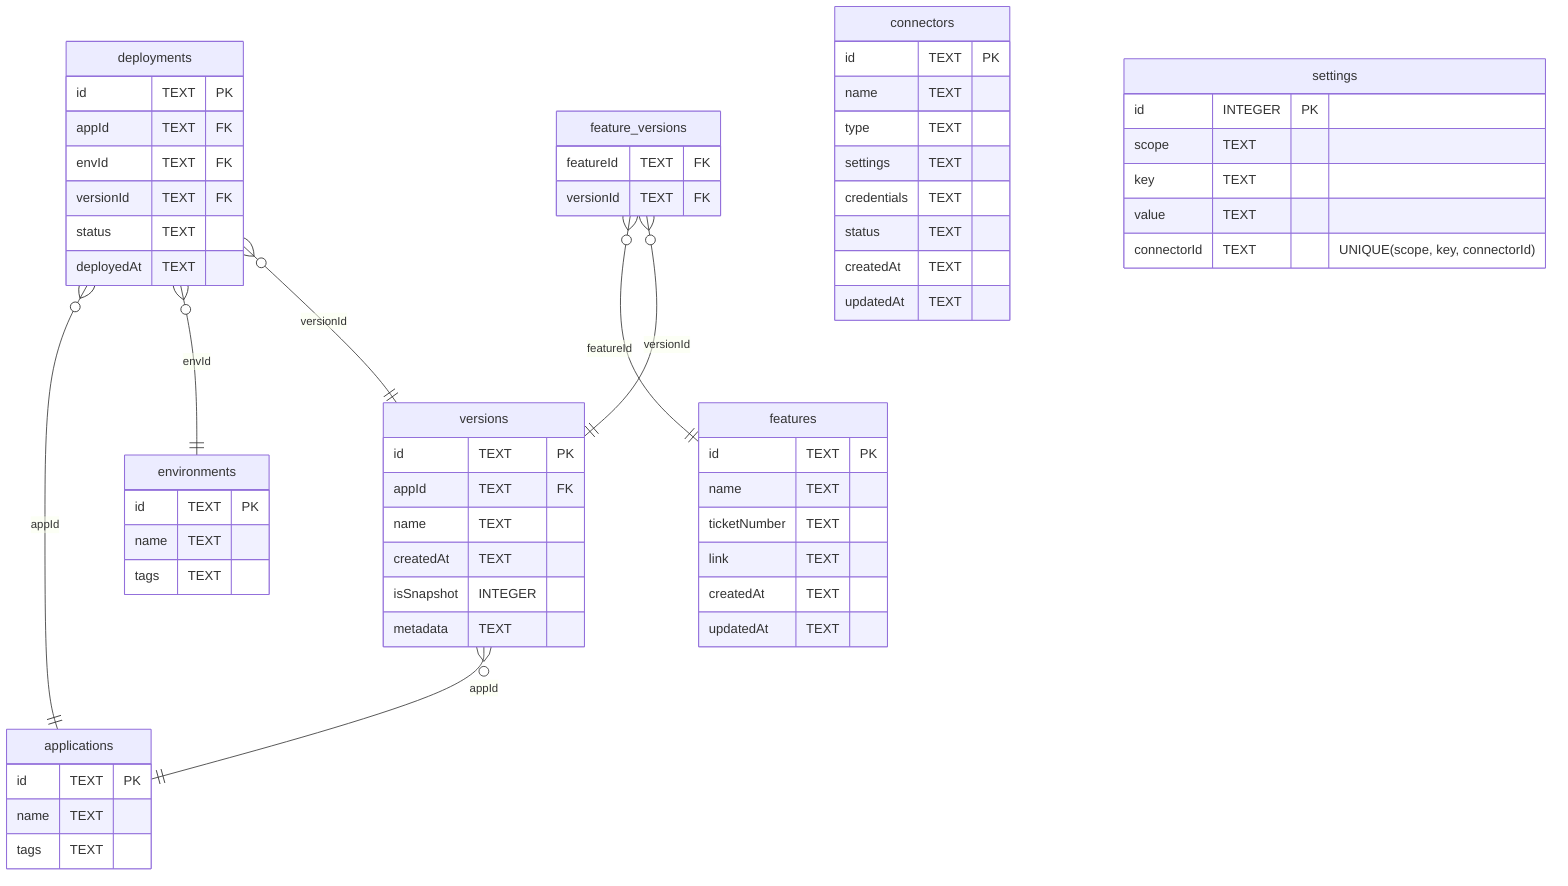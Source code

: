 erDiagram
  applications {
    id TEXT PK
    name TEXT
    tags TEXT
  }
  environments {
    id TEXT PK
    name TEXT
    tags TEXT
  }
  versions {
    id TEXT PK
    appId TEXT FK
    name TEXT
    createdAt TEXT
    isSnapshot INTEGER
    metadata TEXT
  }
  deployments {
    id TEXT PK
    appId TEXT FK
    envId TEXT FK
    versionId TEXT FK
    status TEXT
    deployedAt TEXT
  }
  features {
    id TEXT PK
    name TEXT
    ticketNumber TEXT
    link TEXT
    createdAt TEXT
    updatedAt TEXT
  }
  feature_versions {
    featureId TEXT FK
    versionId TEXT FK
  }
  connectors {
    id TEXT PK
    name TEXT
    type TEXT
    settings TEXT
    credentials TEXT
    status TEXT
    createdAt TEXT
    updatedAt TEXT
  }
  settings {
    id INTEGER PK
    scope TEXT
    key TEXT
    value TEXT
    connectorId TEXT
    "UNIQUE(scope, key, connectorId)"
  }
  
  versions }o--|| applications : "appId"
  deployments }o--|| applications : "appId"
  deployments }o--|| environments : "envId"
  deployments }o--|| versions : "versionId"
  feature_versions }o--|| features : "featureId"
  feature_versions }o--|| versions : "versionId"